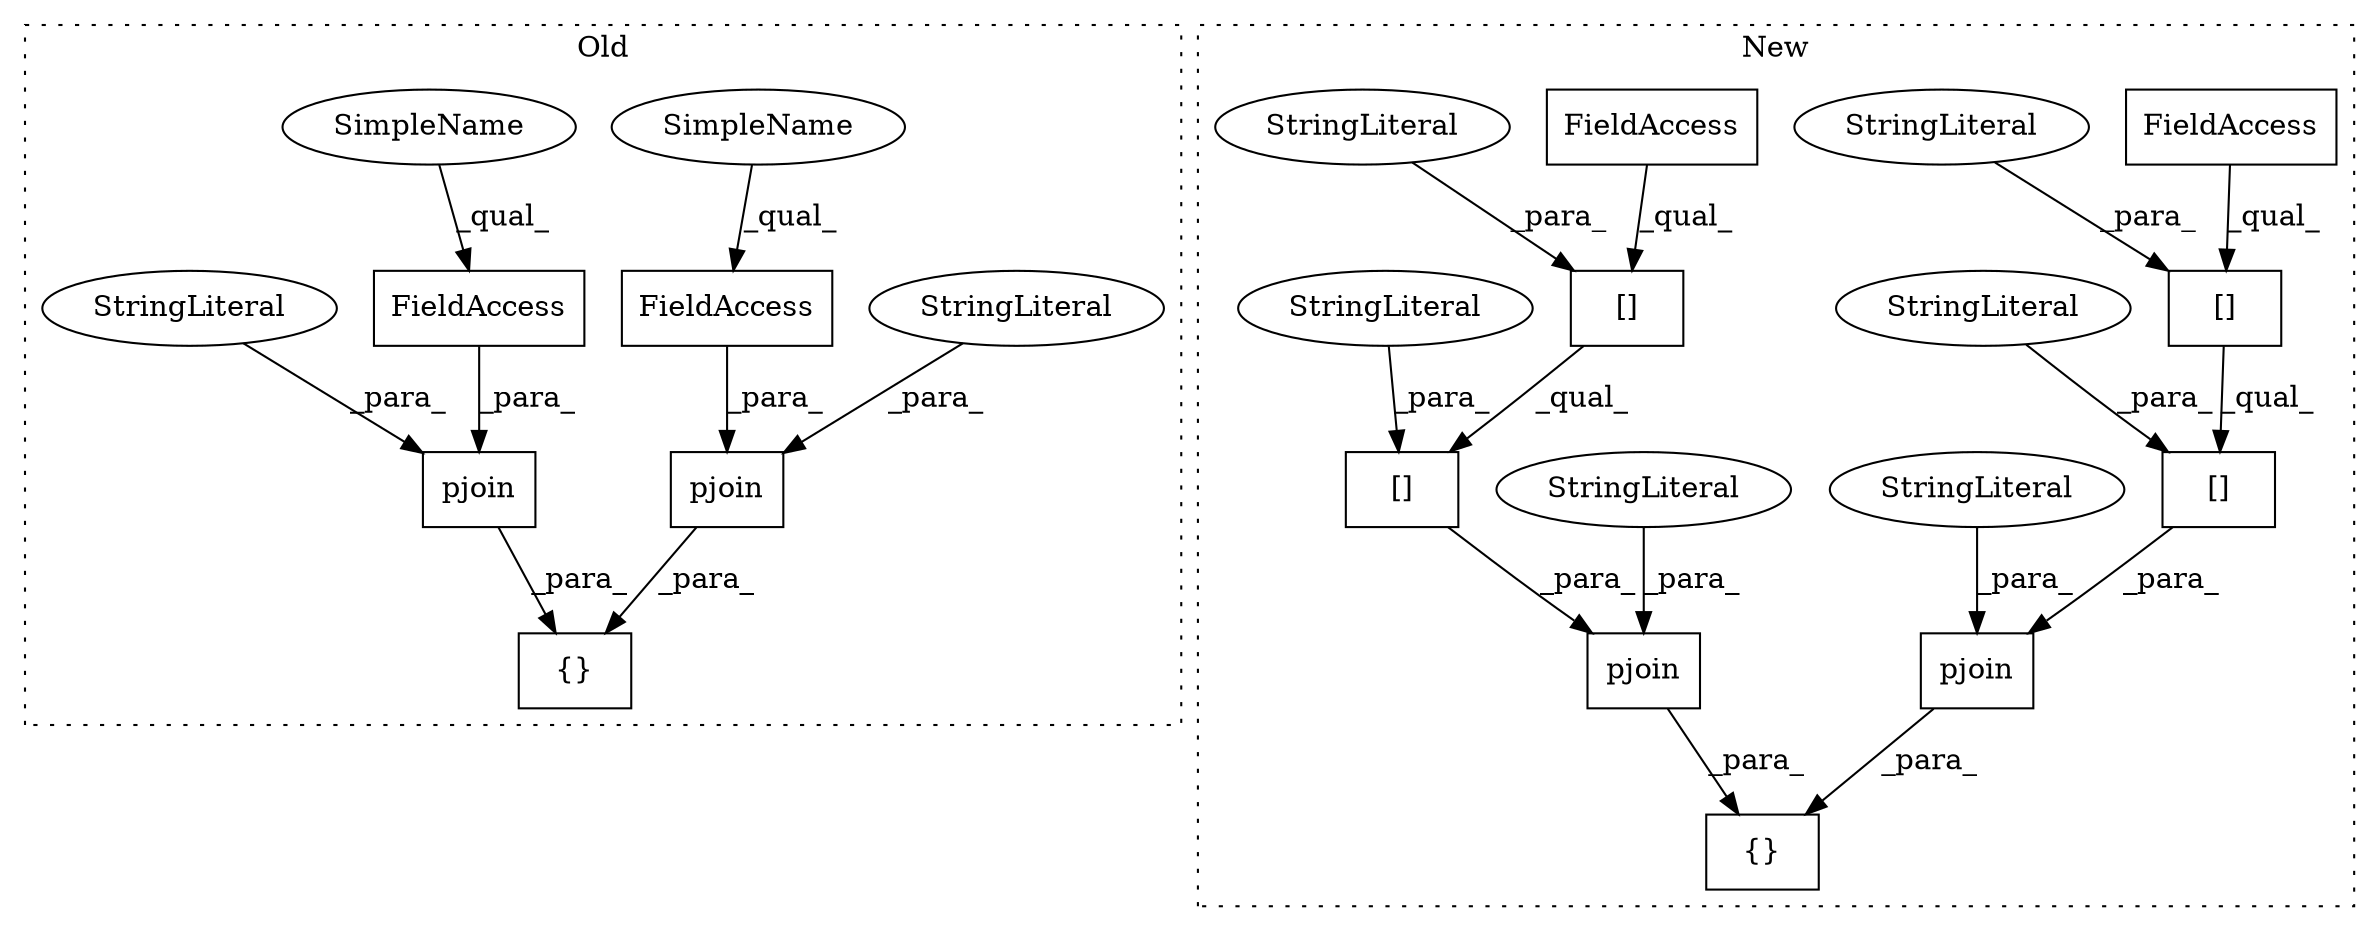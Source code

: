 digraph G {
subgraph cluster0 {
1 [label="pjoin" a="32" s="111090,111134" l="6,1" shape="box"];
3 [label="StringLiteral" a="45" s="111114" l="20" shape="ellipse"];
5 [label="FieldAccess" a="22" s="111096" l="17" shape="box"];
11 [label="{}" a="4" s="111089,111190" l="1,1" shape="box"];
13 [label="FieldAccess" a="22" s="111142" l="17" shape="box"];
16 [label="pjoin" a="32" s="111136,111189" l="6,1" shape="box"];
22 [label="StringLiteral" a="45" s="111160" l="29" shape="ellipse"];
23 [label="SimpleName" a="42" s="111096" l="3" shape="ellipse"];
24 [label="SimpleName" a="42" s="111142" l="3" shape="ellipse"];
label = "Old";
style="dotted";
}
subgraph cluster1 {
2 [label="[]" a="2" s="112004,112018" l="7,1" shape="box"];
4 [label="FieldAccess" a="22" s="112004" l="6" shape="box"];
6 [label="[]" a="2" s="112004,112035" l="16,1" shape="box"];
7 [label="pjoin" a="32" s="111998,112066" l="6,1" shape="box"];
8 [label="StringLiteral" a="45" s="112011" l="7" shape="ellipse"];
9 [label="StringLiteral" a="45" s="112020" l="15" shape="ellipse"];
10 [label="StringLiteral" a="45" s="112037" l="29" shape="ellipse"];
12 [label="{}" a="4" s="111936,112067" l="1,1" shape="box"];
14 [label="pjoin" a="32" s="111937,111996" l="6,1" shape="box"];
15 [label="[]" a="2" s="111943,111974" l="16,1" shape="box"];
17 [label="StringLiteral" a="45" s="111976" l="20" shape="ellipse"];
18 [label="[]" a="2" s="111943,111957" l="7,1" shape="box"];
19 [label="FieldAccess" a="22" s="111943" l="6" shape="box"];
20 [label="StringLiteral" a="45" s="111950" l="7" shape="ellipse"];
21 [label="StringLiteral" a="45" s="111959" l="15" shape="ellipse"];
label = "New";
style="dotted";
}
1 -> 11 [label="_para_"];
2 -> 6 [label="_qual_"];
3 -> 1 [label="_para_"];
4 -> 2 [label="_qual_"];
5 -> 1 [label="_para_"];
6 -> 7 [label="_para_"];
7 -> 12 [label="_para_"];
8 -> 2 [label="_para_"];
9 -> 6 [label="_para_"];
10 -> 7 [label="_para_"];
13 -> 16 [label="_para_"];
14 -> 12 [label="_para_"];
15 -> 14 [label="_para_"];
16 -> 11 [label="_para_"];
17 -> 14 [label="_para_"];
18 -> 15 [label="_qual_"];
19 -> 18 [label="_qual_"];
20 -> 18 [label="_para_"];
21 -> 15 [label="_para_"];
22 -> 16 [label="_para_"];
23 -> 5 [label="_qual_"];
24 -> 13 [label="_qual_"];
}
